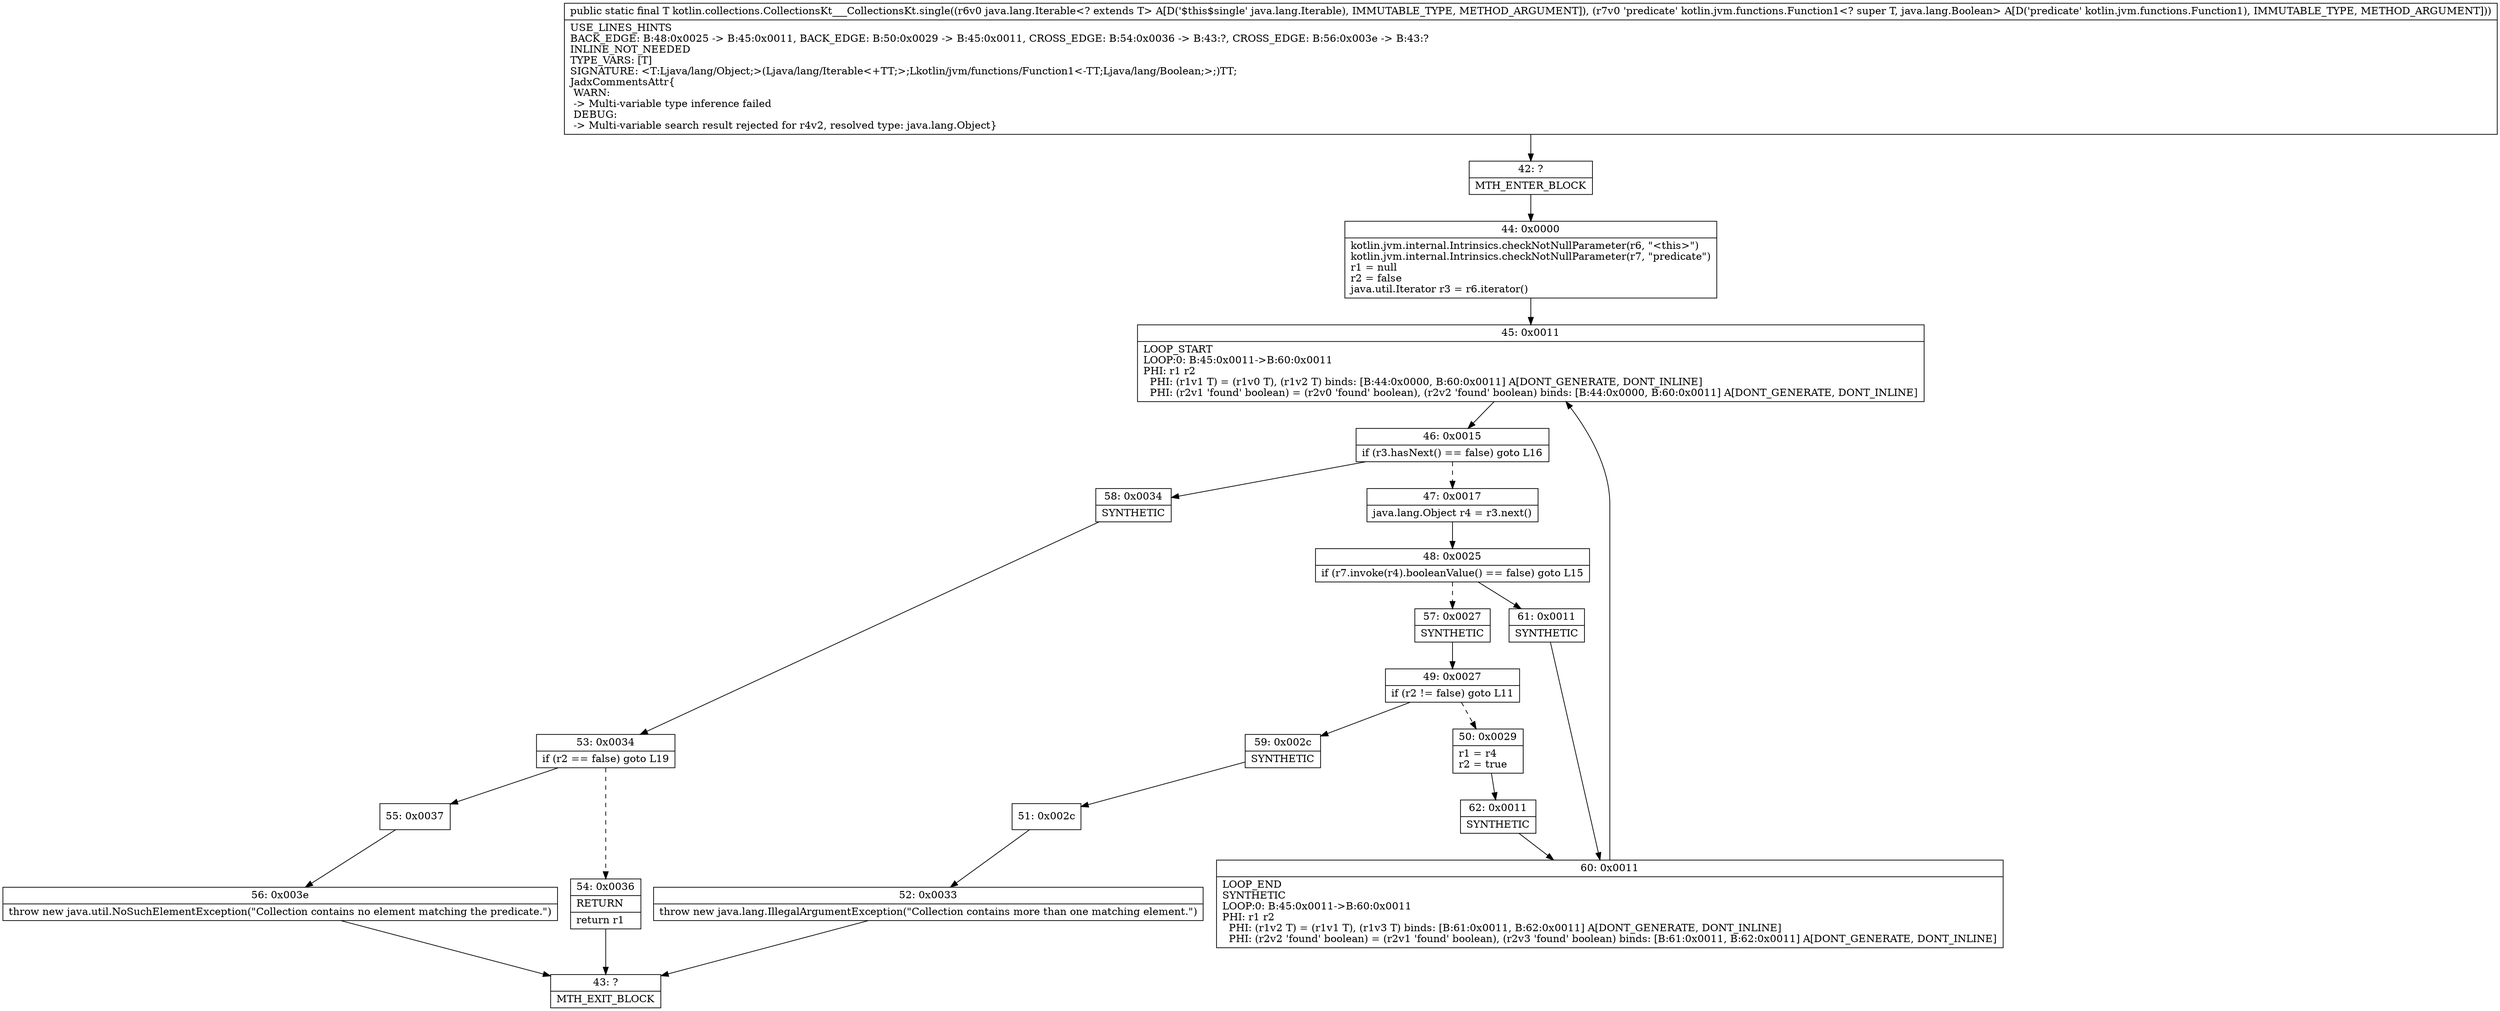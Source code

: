 digraph "CFG forkotlin.collections.CollectionsKt___CollectionsKt.single(Ljava\/lang\/Iterable;Lkotlin\/jvm\/functions\/Function1;)Ljava\/lang\/Object;" {
Node_42 [shape=record,label="{42\:\ ?|MTH_ENTER_BLOCK\l}"];
Node_44 [shape=record,label="{44\:\ 0x0000|kotlin.jvm.internal.Intrinsics.checkNotNullParameter(r6, \"\<this\>\")\lkotlin.jvm.internal.Intrinsics.checkNotNullParameter(r7, \"predicate\")\lr1 = null\lr2 = false\ljava.util.Iterator r3 = r6.iterator()\l}"];
Node_45 [shape=record,label="{45\:\ 0x0011|LOOP_START\lLOOP:0: B:45:0x0011\-\>B:60:0x0011\lPHI: r1 r2 \l  PHI: (r1v1 T) = (r1v0 T), (r1v2 T) binds: [B:44:0x0000, B:60:0x0011] A[DONT_GENERATE, DONT_INLINE]\l  PHI: (r2v1 'found' boolean) = (r2v0 'found' boolean), (r2v2 'found' boolean) binds: [B:44:0x0000, B:60:0x0011] A[DONT_GENERATE, DONT_INLINE]\l}"];
Node_46 [shape=record,label="{46\:\ 0x0015|if (r3.hasNext() == false) goto L16\l}"];
Node_47 [shape=record,label="{47\:\ 0x0017|java.lang.Object r4 = r3.next()\l}"];
Node_48 [shape=record,label="{48\:\ 0x0025|if (r7.invoke(r4).booleanValue() == false) goto L15\l}"];
Node_57 [shape=record,label="{57\:\ 0x0027|SYNTHETIC\l}"];
Node_49 [shape=record,label="{49\:\ 0x0027|if (r2 != false) goto L11\l}"];
Node_50 [shape=record,label="{50\:\ 0x0029|r1 = r4\lr2 = true\l}"];
Node_62 [shape=record,label="{62\:\ 0x0011|SYNTHETIC\l}"];
Node_60 [shape=record,label="{60\:\ 0x0011|LOOP_END\lSYNTHETIC\lLOOP:0: B:45:0x0011\-\>B:60:0x0011\lPHI: r1 r2 \l  PHI: (r1v2 T) = (r1v1 T), (r1v3 T) binds: [B:61:0x0011, B:62:0x0011] A[DONT_GENERATE, DONT_INLINE]\l  PHI: (r2v2 'found' boolean) = (r2v1 'found' boolean), (r2v3 'found' boolean) binds: [B:61:0x0011, B:62:0x0011] A[DONT_GENERATE, DONT_INLINE]\l}"];
Node_59 [shape=record,label="{59\:\ 0x002c|SYNTHETIC\l}"];
Node_51 [shape=record,label="{51\:\ 0x002c}"];
Node_52 [shape=record,label="{52\:\ 0x0033|throw new java.lang.IllegalArgumentException(\"Collection contains more than one matching element.\")\l}"];
Node_43 [shape=record,label="{43\:\ ?|MTH_EXIT_BLOCK\l}"];
Node_61 [shape=record,label="{61\:\ 0x0011|SYNTHETIC\l}"];
Node_58 [shape=record,label="{58\:\ 0x0034|SYNTHETIC\l}"];
Node_53 [shape=record,label="{53\:\ 0x0034|if (r2 == false) goto L19\l}"];
Node_54 [shape=record,label="{54\:\ 0x0036|RETURN\l|return r1\l}"];
Node_55 [shape=record,label="{55\:\ 0x0037}"];
Node_56 [shape=record,label="{56\:\ 0x003e|throw new java.util.NoSuchElementException(\"Collection contains no element matching the predicate.\")\l}"];
MethodNode[shape=record,label="{public static final T kotlin.collections.CollectionsKt___CollectionsKt.single((r6v0 java.lang.Iterable\<? extends T\> A[D('$this$single' java.lang.Iterable), IMMUTABLE_TYPE, METHOD_ARGUMENT]), (r7v0 'predicate' kotlin.jvm.functions.Function1\<? super T, java.lang.Boolean\> A[D('predicate' kotlin.jvm.functions.Function1), IMMUTABLE_TYPE, METHOD_ARGUMENT]))  | USE_LINES_HINTS\lBACK_EDGE: B:48:0x0025 \-\> B:45:0x0011, BACK_EDGE: B:50:0x0029 \-\> B:45:0x0011, CROSS_EDGE: B:54:0x0036 \-\> B:43:?, CROSS_EDGE: B:56:0x003e \-\> B:43:?\lINLINE_NOT_NEEDED\lTYPE_VARS: [T]\lSIGNATURE: \<T:Ljava\/lang\/Object;\>(Ljava\/lang\/Iterable\<+TT;\>;Lkotlin\/jvm\/functions\/Function1\<\-TT;Ljava\/lang\/Boolean;\>;)TT;\lJadxCommentsAttr\{\l WARN: \l \-\> Multi\-variable type inference failed\l DEBUG: \l \-\> Multi\-variable search result rejected for r4v2, resolved type: java.lang.Object\}\l}"];
MethodNode -> Node_42;Node_42 -> Node_44;
Node_44 -> Node_45;
Node_45 -> Node_46;
Node_46 -> Node_47[style=dashed];
Node_46 -> Node_58;
Node_47 -> Node_48;
Node_48 -> Node_57[style=dashed];
Node_48 -> Node_61;
Node_57 -> Node_49;
Node_49 -> Node_50[style=dashed];
Node_49 -> Node_59;
Node_50 -> Node_62;
Node_62 -> Node_60;
Node_60 -> Node_45;
Node_59 -> Node_51;
Node_51 -> Node_52;
Node_52 -> Node_43;
Node_61 -> Node_60;
Node_58 -> Node_53;
Node_53 -> Node_54[style=dashed];
Node_53 -> Node_55;
Node_54 -> Node_43;
Node_55 -> Node_56;
Node_56 -> Node_43;
}

